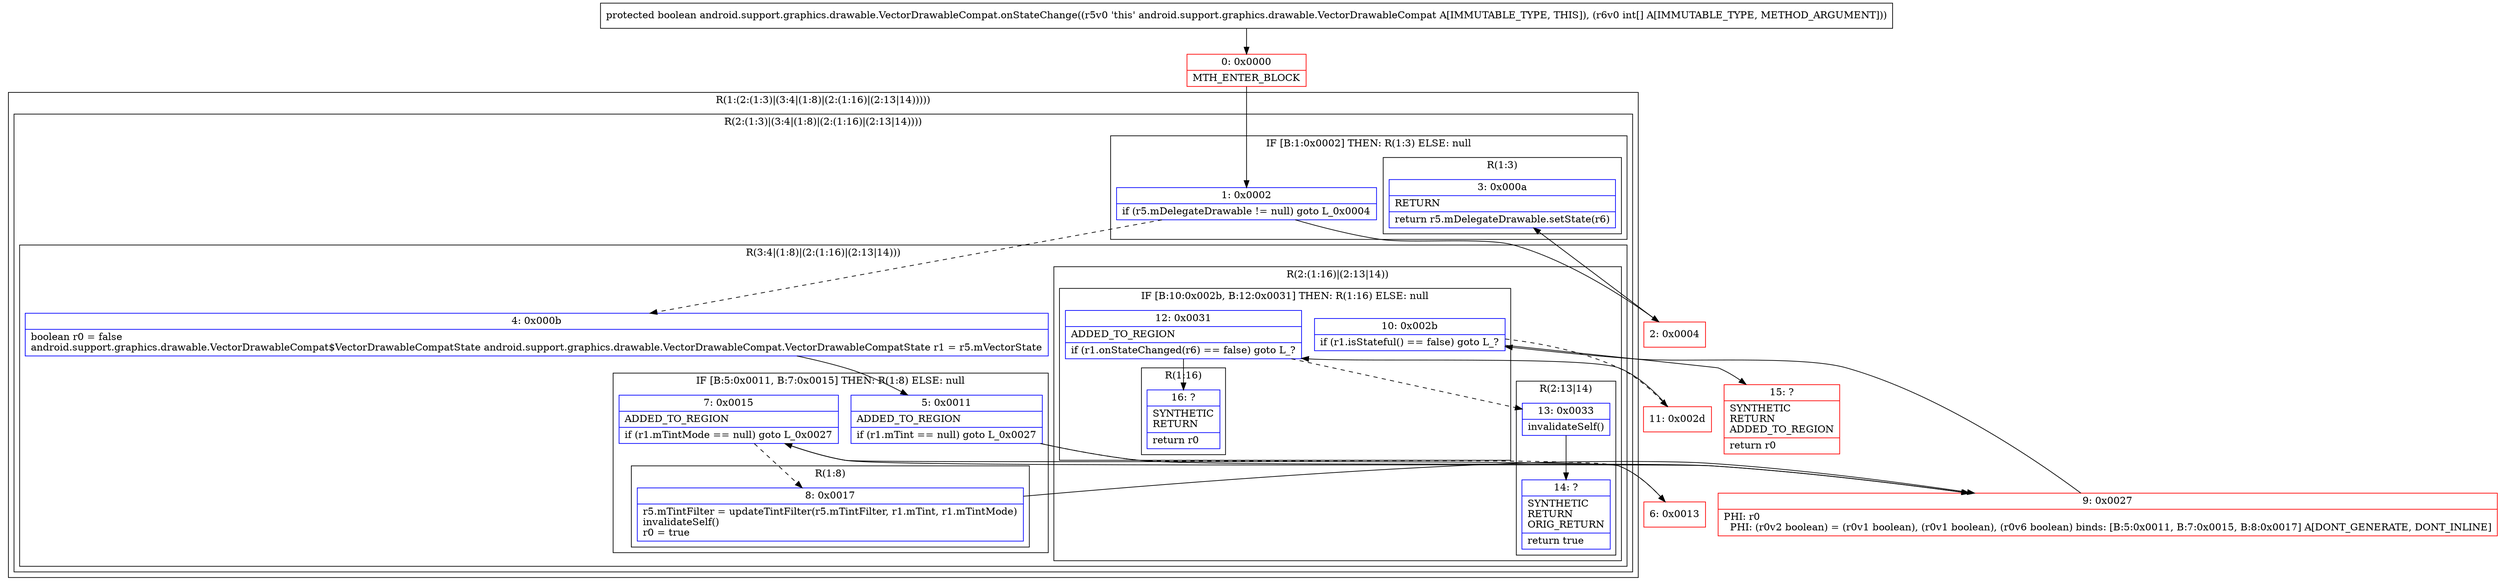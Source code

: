 digraph "CFG forandroid.support.graphics.drawable.VectorDrawableCompat.onStateChange([I)Z" {
subgraph cluster_Region_108544904 {
label = "R(1:(2:(1:3)|(3:4|(1:8)|(2:(1:16)|(2:13|14)))))";
node [shape=record,color=blue];
subgraph cluster_Region_475348833 {
label = "R(2:(1:3)|(3:4|(1:8)|(2:(1:16)|(2:13|14))))";
node [shape=record,color=blue];
subgraph cluster_IfRegion_1415790558 {
label = "IF [B:1:0x0002] THEN: R(1:3) ELSE: null";
node [shape=record,color=blue];
Node_1 [shape=record,label="{1\:\ 0x0002|if (r5.mDelegateDrawable != null) goto L_0x0004\l}"];
subgraph cluster_Region_824758123 {
label = "R(1:3)";
node [shape=record,color=blue];
Node_3 [shape=record,label="{3\:\ 0x000a|RETURN\l|return r5.mDelegateDrawable.setState(r6)\l}"];
}
}
subgraph cluster_Region_1483896601 {
label = "R(3:4|(1:8)|(2:(1:16)|(2:13|14)))";
node [shape=record,color=blue];
Node_4 [shape=record,label="{4\:\ 0x000b|boolean r0 = false\landroid.support.graphics.drawable.VectorDrawableCompat$VectorDrawableCompatState android.support.graphics.drawable.VectorDrawableCompat.VectorDrawableCompatState r1 = r5.mVectorState\l}"];
subgraph cluster_IfRegion_1359936832 {
label = "IF [B:5:0x0011, B:7:0x0015] THEN: R(1:8) ELSE: null";
node [shape=record,color=blue];
Node_5 [shape=record,label="{5\:\ 0x0011|ADDED_TO_REGION\l|if (r1.mTint == null) goto L_0x0027\l}"];
Node_7 [shape=record,label="{7\:\ 0x0015|ADDED_TO_REGION\l|if (r1.mTintMode == null) goto L_0x0027\l}"];
subgraph cluster_Region_185694447 {
label = "R(1:8)";
node [shape=record,color=blue];
Node_8 [shape=record,label="{8\:\ 0x0017|r5.mTintFilter = updateTintFilter(r5.mTintFilter, r1.mTint, r1.mTintMode)\linvalidateSelf()\lr0 = true\l}"];
}
}
subgraph cluster_Region_1963507397 {
label = "R(2:(1:16)|(2:13|14))";
node [shape=record,color=blue];
subgraph cluster_IfRegion_445612743 {
label = "IF [B:10:0x002b, B:12:0x0031] THEN: R(1:16) ELSE: null";
node [shape=record,color=blue];
Node_10 [shape=record,label="{10\:\ 0x002b|if (r1.isStateful() == false) goto L_?\l}"];
Node_12 [shape=record,label="{12\:\ 0x0031|ADDED_TO_REGION\l|if (r1.onStateChanged(r6) == false) goto L_?\l}"];
subgraph cluster_Region_690061328 {
label = "R(1:16)";
node [shape=record,color=blue];
Node_16 [shape=record,label="{16\:\ ?|SYNTHETIC\lRETURN\l|return r0\l}"];
}
}
subgraph cluster_Region_1083390258 {
label = "R(2:13|14)";
node [shape=record,color=blue];
Node_13 [shape=record,label="{13\:\ 0x0033|invalidateSelf()\l}"];
Node_14 [shape=record,label="{14\:\ ?|SYNTHETIC\lRETURN\lORIG_RETURN\l|return true\l}"];
}
}
}
}
}
Node_0 [shape=record,color=red,label="{0\:\ 0x0000|MTH_ENTER_BLOCK\l}"];
Node_2 [shape=record,color=red,label="{2\:\ 0x0004}"];
Node_6 [shape=record,color=red,label="{6\:\ 0x0013}"];
Node_9 [shape=record,color=red,label="{9\:\ 0x0027|PHI: r0 \l  PHI: (r0v2 boolean) = (r0v1 boolean), (r0v1 boolean), (r0v6 boolean) binds: [B:5:0x0011, B:7:0x0015, B:8:0x0017] A[DONT_GENERATE, DONT_INLINE]\l}"];
Node_11 [shape=record,color=red,label="{11\:\ 0x002d}"];
Node_15 [shape=record,color=red,label="{15\:\ ?|SYNTHETIC\lRETURN\lADDED_TO_REGION\l|return r0\l}"];
MethodNode[shape=record,label="{protected boolean android.support.graphics.drawable.VectorDrawableCompat.onStateChange((r5v0 'this' android.support.graphics.drawable.VectorDrawableCompat A[IMMUTABLE_TYPE, THIS]), (r6v0 int[] A[IMMUTABLE_TYPE, METHOD_ARGUMENT])) }"];
MethodNode -> Node_0;
Node_1 -> Node_2;
Node_1 -> Node_4[style=dashed];
Node_4 -> Node_5;
Node_5 -> Node_6[style=dashed];
Node_5 -> Node_9;
Node_7 -> Node_8[style=dashed];
Node_7 -> Node_9;
Node_8 -> Node_9;
Node_10 -> Node_11[style=dashed];
Node_10 -> Node_15;
Node_12 -> Node_13[style=dashed];
Node_12 -> Node_16;
Node_13 -> Node_14;
Node_0 -> Node_1;
Node_2 -> Node_3;
Node_6 -> Node_7;
Node_9 -> Node_10;
Node_11 -> Node_12;
}

